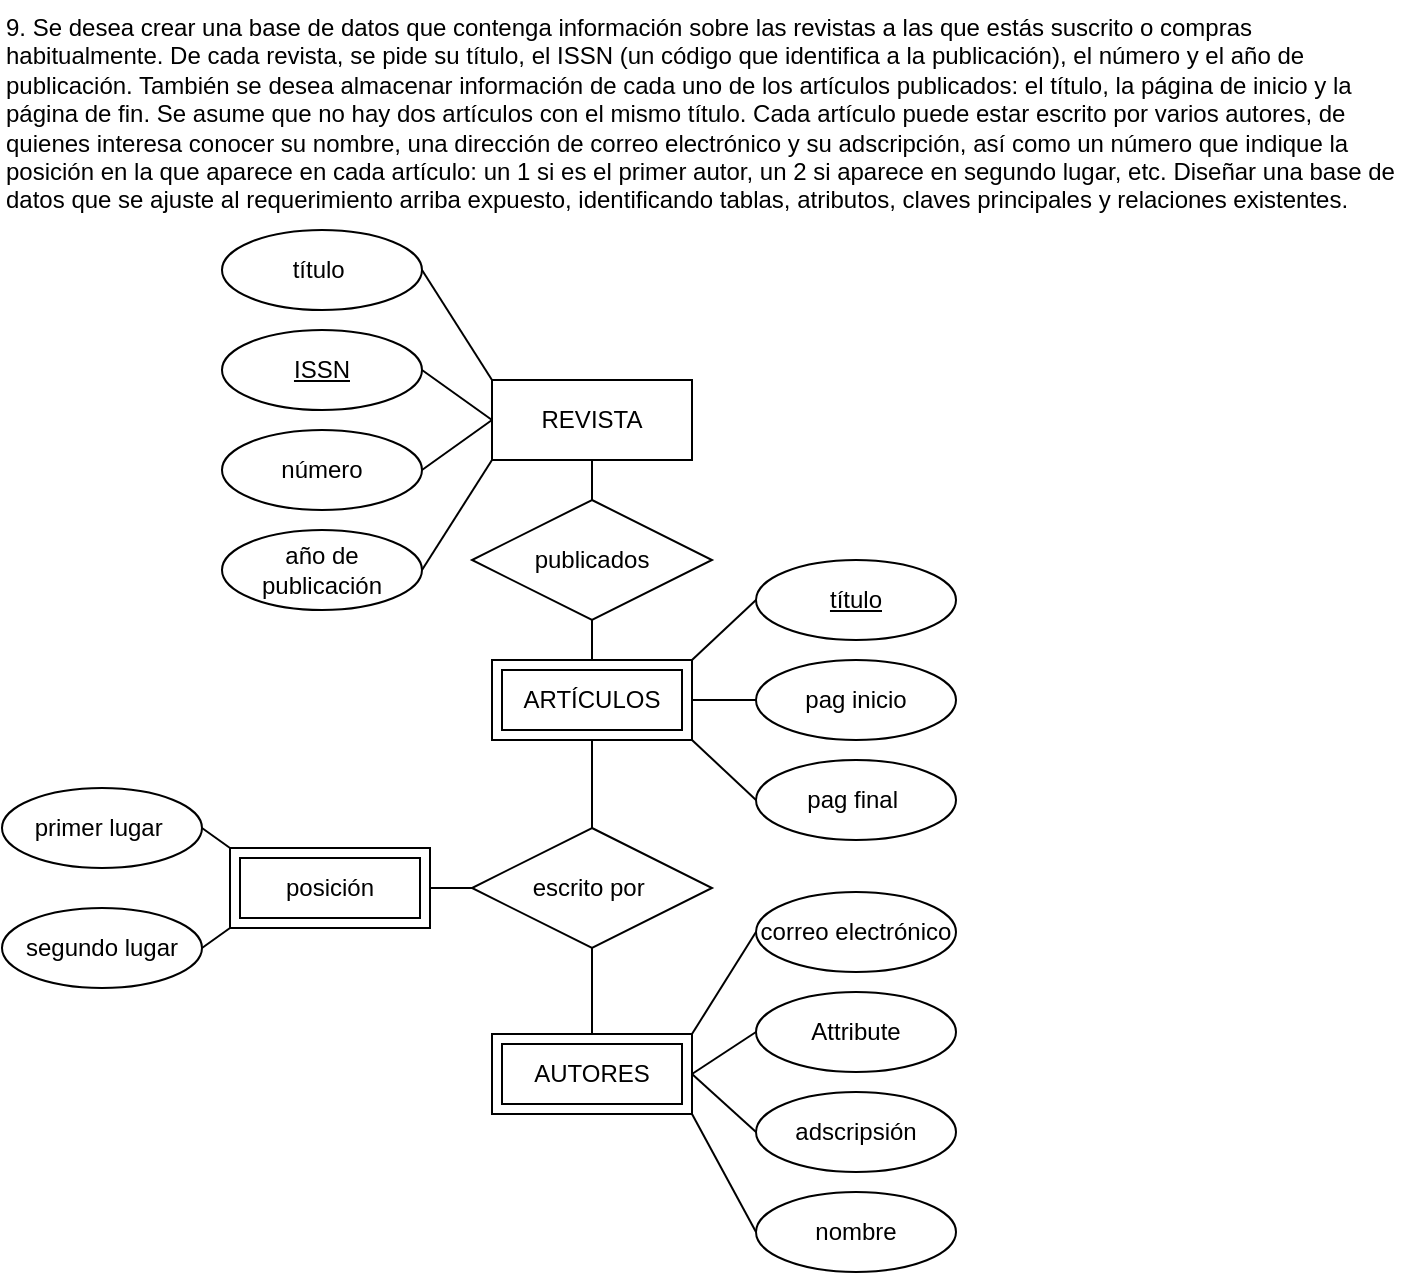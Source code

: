 <mxfile>
    <diagram id="31bmitYGNKOb0ox3xipm" name="Page-1">
        <mxGraphModel dx="1072" dy="563" grid="1" gridSize="10" guides="1" tooltips="1" connect="1" arrows="1" fold="1" page="1" pageScale="1" pageWidth="850" pageHeight="1100" math="0" shadow="0">
            <root>
                <mxCell id="0"/>
                <mxCell id="1" parent="0"/>
                <mxCell id="2" value="9. Se desea crear una base de datos que contenga información sobre las revistas a las que estás suscrito o compras habitualmente. De cada revista, se pide su título, el ISSN (un código que identifica a la publicación), el número y el año de publicación. También se desea almacenar información de cada uno de los artículos publicados: el título, la página de inicio y la página de fin. Se asume que no hay dos artículos con el mismo título. Cada artículo puede estar escrito por varios autores, de quienes interesa conocer su nombre, una dirección de correo electrónico y su adscripción, así como un número que indique la posición en la que aparece en cada artículo: un 1 si es el primer autor, un 2 si aparece en segundo lugar, etc. Diseñar una base de datos que se ajuste al requerimiento arriba expuesto, identificando tablas, atributos, claves principales y relaciones existentes." style="text;whiteSpace=wrap;" vertex="1" parent="1">
                    <mxGeometry x="75" y="40" width="700" height="130" as="geometry"/>
                </mxCell>
                <mxCell id="3" style="edgeStyle=none;html=1;exitX=0;exitY=1;exitDx=0;exitDy=0;entryX=1;entryY=0.5;entryDx=0;entryDy=0;endArrow=none;endFill=0;" edge="1" parent="1" source="8" target="12">
                    <mxGeometry relative="1" as="geometry"/>
                </mxCell>
                <mxCell id="4" style="edgeStyle=none;html=1;exitX=0;exitY=0.5;exitDx=0;exitDy=0;entryX=1;entryY=0.5;entryDx=0;entryDy=0;endArrow=none;endFill=0;" edge="1" parent="1" source="8" target="10">
                    <mxGeometry relative="1" as="geometry"/>
                </mxCell>
                <mxCell id="5" style="edgeStyle=none;html=1;exitX=0;exitY=0.5;exitDx=0;exitDy=0;entryX=1;entryY=0.5;entryDx=0;entryDy=0;endArrow=none;endFill=0;" edge="1" parent="1" source="8" target="11">
                    <mxGeometry relative="1" as="geometry"/>
                </mxCell>
                <mxCell id="6" style="edgeStyle=none;html=1;exitX=0.5;exitY=1;exitDx=0;exitDy=0;entryX=0.5;entryY=0;entryDx=0;entryDy=0;endArrow=none;endFill=0;" edge="1" parent="1" source="8" target="14">
                    <mxGeometry relative="1" as="geometry"/>
                </mxCell>
                <mxCell id="7" style="edgeStyle=none;html=1;exitX=0;exitY=0;exitDx=0;exitDy=0;entryX=1;entryY=0.5;entryDx=0;entryDy=0;endArrow=none;endFill=0;" edge="1" parent="1" source="8" target="9">
                    <mxGeometry relative="1" as="geometry"/>
                </mxCell>
                <mxCell id="8" value="REVISTA" style="whiteSpace=wrap;html=1;align=center;" vertex="1" parent="1">
                    <mxGeometry x="320" y="230" width="100" height="40" as="geometry"/>
                </mxCell>
                <mxCell id="9" value="título&amp;nbsp;" style="ellipse;whiteSpace=wrap;html=1;align=center;" vertex="1" parent="1">
                    <mxGeometry x="185" y="155" width="100" height="40" as="geometry"/>
                </mxCell>
                <mxCell id="10" value="ISSN" style="ellipse;whiteSpace=wrap;html=1;align=center;fontStyle=4;" vertex="1" parent="1">
                    <mxGeometry x="185" y="205" width="100" height="40" as="geometry"/>
                </mxCell>
                <mxCell id="11" value="número" style="ellipse;whiteSpace=wrap;html=1;align=center;" vertex="1" parent="1">
                    <mxGeometry x="185" y="255" width="100" height="40" as="geometry"/>
                </mxCell>
                <mxCell id="12" value="año de publicación" style="ellipse;whiteSpace=wrap;html=1;align=center;" vertex="1" parent="1">
                    <mxGeometry x="185" y="305" width="100" height="40" as="geometry"/>
                </mxCell>
                <mxCell id="13" style="edgeStyle=none;html=1;exitX=0.5;exitY=1;exitDx=0;exitDy=0;entryX=0.5;entryY=0;entryDx=0;entryDy=0;endArrow=none;endFill=0;" edge="1" parent="1" source="14" target="27">
                    <mxGeometry relative="1" as="geometry"/>
                </mxCell>
                <mxCell id="14" value="publicados" style="shape=rhombus;perimeter=rhombusPerimeter;whiteSpace=wrap;html=1;align=center;" vertex="1" parent="1">
                    <mxGeometry x="310" y="290" width="120" height="60" as="geometry"/>
                </mxCell>
                <mxCell id="15" value="pag inicio" style="ellipse;whiteSpace=wrap;html=1;align=center;" vertex="1" parent="1">
                    <mxGeometry x="452" y="370" width="100" height="40" as="geometry"/>
                </mxCell>
                <mxCell id="16" value="pag final&amp;nbsp;" style="ellipse;whiteSpace=wrap;html=1;align=center;" vertex="1" parent="1">
                    <mxGeometry x="452" y="420" width="100" height="40" as="geometry"/>
                </mxCell>
                <mxCell id="17" value="título" style="ellipse;whiteSpace=wrap;html=1;align=center;fontStyle=4;" vertex="1" parent="1">
                    <mxGeometry x="452" y="320" width="100" height="40" as="geometry"/>
                </mxCell>
                <mxCell id="18" style="edgeStyle=none;html=1;exitX=0.5;exitY=1;exitDx=0;exitDy=0;entryX=0.5;entryY=0;entryDx=0;entryDy=0;endArrow=none;endFill=0;" edge="1" parent="1" source="19" target="32">
                    <mxGeometry relative="1" as="geometry"/>
                </mxCell>
                <mxCell id="19" value="escrito por&amp;nbsp;" style="shape=rhombus;perimeter=rhombusPerimeter;whiteSpace=wrap;html=1;align=center;" vertex="1" parent="1">
                    <mxGeometry x="310" y="454" width="120" height="60" as="geometry"/>
                </mxCell>
                <mxCell id="20" value="Attribute" style="ellipse;whiteSpace=wrap;html=1;align=center;" vertex="1" parent="1">
                    <mxGeometry x="452" y="536" width="100" height="40" as="geometry"/>
                </mxCell>
                <mxCell id="21" value="correo electrónico" style="ellipse;whiteSpace=wrap;html=1;align=center;" vertex="1" parent="1">
                    <mxGeometry x="452" y="486" width="100" height="40" as="geometry"/>
                </mxCell>
                <mxCell id="22" value="adscripsión" style="ellipse;whiteSpace=wrap;html=1;align=center;" vertex="1" parent="1">
                    <mxGeometry x="452" y="586" width="100" height="40" as="geometry"/>
                </mxCell>
                <mxCell id="23" style="edgeStyle=none;html=1;exitX=1;exitY=0;exitDx=0;exitDy=0;entryX=0;entryY=0.5;entryDx=0;entryDy=0;endArrow=none;endFill=0;" edge="1" parent="1" source="27" target="17">
                    <mxGeometry relative="1" as="geometry"/>
                </mxCell>
                <mxCell id="24" style="edgeStyle=none;html=1;exitX=1;exitY=0.5;exitDx=0;exitDy=0;entryX=0;entryY=0.5;entryDx=0;entryDy=0;endArrow=none;endFill=0;" edge="1" parent="1" source="27" target="15">
                    <mxGeometry relative="1" as="geometry"/>
                </mxCell>
                <mxCell id="25" style="edgeStyle=none;html=1;exitX=1;exitY=1;exitDx=0;exitDy=0;entryX=0;entryY=0.5;entryDx=0;entryDy=0;endArrow=none;endFill=0;" edge="1" parent="1" source="27" target="16">
                    <mxGeometry relative="1" as="geometry"/>
                </mxCell>
                <mxCell id="26" style="edgeStyle=none;html=1;exitX=0.5;exitY=1;exitDx=0;exitDy=0;entryX=0.5;entryY=0;entryDx=0;entryDy=0;endArrow=none;endFill=0;" edge="1" parent="1" source="27" target="19">
                    <mxGeometry relative="1" as="geometry"/>
                </mxCell>
                <mxCell id="27" value="ARTÍCULOS" style="shape=ext;margin=3;double=1;whiteSpace=wrap;html=1;align=center;" vertex="1" parent="1">
                    <mxGeometry x="320" y="370" width="100" height="40" as="geometry"/>
                </mxCell>
                <mxCell id="28" style="edgeStyle=none;html=1;exitX=1;exitY=0;exitDx=0;exitDy=0;entryX=0;entryY=0.5;entryDx=0;entryDy=0;endArrow=none;endFill=0;" edge="1" parent="1" source="32" target="21">
                    <mxGeometry relative="1" as="geometry"/>
                </mxCell>
                <mxCell id="29" style="edgeStyle=none;html=1;exitX=1;exitY=1;exitDx=0;exitDy=0;entryX=0;entryY=0.5;entryDx=0;entryDy=0;endArrow=none;endFill=0;" edge="1" parent="1" source="32" target="33">
                    <mxGeometry relative="1" as="geometry"/>
                </mxCell>
                <mxCell id="30" style="edgeStyle=none;html=1;exitX=1;exitY=0.5;exitDx=0;exitDy=0;entryX=0;entryY=0.5;entryDx=0;entryDy=0;endArrow=none;endFill=0;" edge="1" parent="1" source="32" target="20">
                    <mxGeometry relative="1" as="geometry"/>
                </mxCell>
                <mxCell id="31" style="edgeStyle=none;html=1;exitX=1;exitY=0.5;exitDx=0;exitDy=0;entryX=0;entryY=0.5;entryDx=0;entryDy=0;endArrow=none;endFill=0;" edge="1" parent="1" source="32" target="22">
                    <mxGeometry relative="1" as="geometry"/>
                </mxCell>
                <mxCell id="32" value="AUTORES" style="shape=ext;margin=3;double=1;whiteSpace=wrap;html=1;align=center;" vertex="1" parent="1">
                    <mxGeometry x="320" y="557" width="100" height="40" as="geometry"/>
                </mxCell>
                <mxCell id="33" value="nombre" style="ellipse;whiteSpace=wrap;html=1;align=center;" vertex="1" parent="1">
                    <mxGeometry x="452" y="636" width="100" height="40" as="geometry"/>
                </mxCell>
                <mxCell id="34" style="edgeStyle=none;html=1;exitX=1;exitY=0.5;exitDx=0;exitDy=0;entryX=0;entryY=0.5;entryDx=0;entryDy=0;endArrow=none;endFill=0;" edge="1" parent="1" source="37" target="19">
                    <mxGeometry relative="1" as="geometry"/>
                </mxCell>
                <mxCell id="35" style="edgeStyle=none;html=1;exitX=0;exitY=0;exitDx=0;exitDy=0;entryX=1;entryY=0.5;entryDx=0;entryDy=0;endArrow=none;endFill=0;" edge="1" parent="1" source="37" target="38">
                    <mxGeometry relative="1" as="geometry"/>
                </mxCell>
                <mxCell id="36" style="edgeStyle=none;html=1;exitX=0;exitY=1;exitDx=0;exitDy=0;entryX=1;entryY=0.5;entryDx=0;entryDy=0;endArrow=none;endFill=0;" edge="1" parent="1" source="37" target="39">
                    <mxGeometry relative="1" as="geometry"/>
                </mxCell>
                <mxCell id="37" value="posición" style="shape=ext;margin=3;double=1;whiteSpace=wrap;html=1;align=center;" vertex="1" parent="1">
                    <mxGeometry x="189" y="464" width="100" height="40" as="geometry"/>
                </mxCell>
                <mxCell id="38" value="primer lugar&amp;nbsp;" style="ellipse;whiteSpace=wrap;html=1;align=center;" vertex="1" parent="1">
                    <mxGeometry x="75" y="434" width="100" height="40" as="geometry"/>
                </mxCell>
                <mxCell id="39" value="segundo lugar" style="ellipse;whiteSpace=wrap;html=1;align=center;" vertex="1" parent="1">
                    <mxGeometry x="75" y="494" width="100" height="40" as="geometry"/>
                </mxCell>
            </root>
        </mxGraphModel>
    </diagram>
</mxfile>